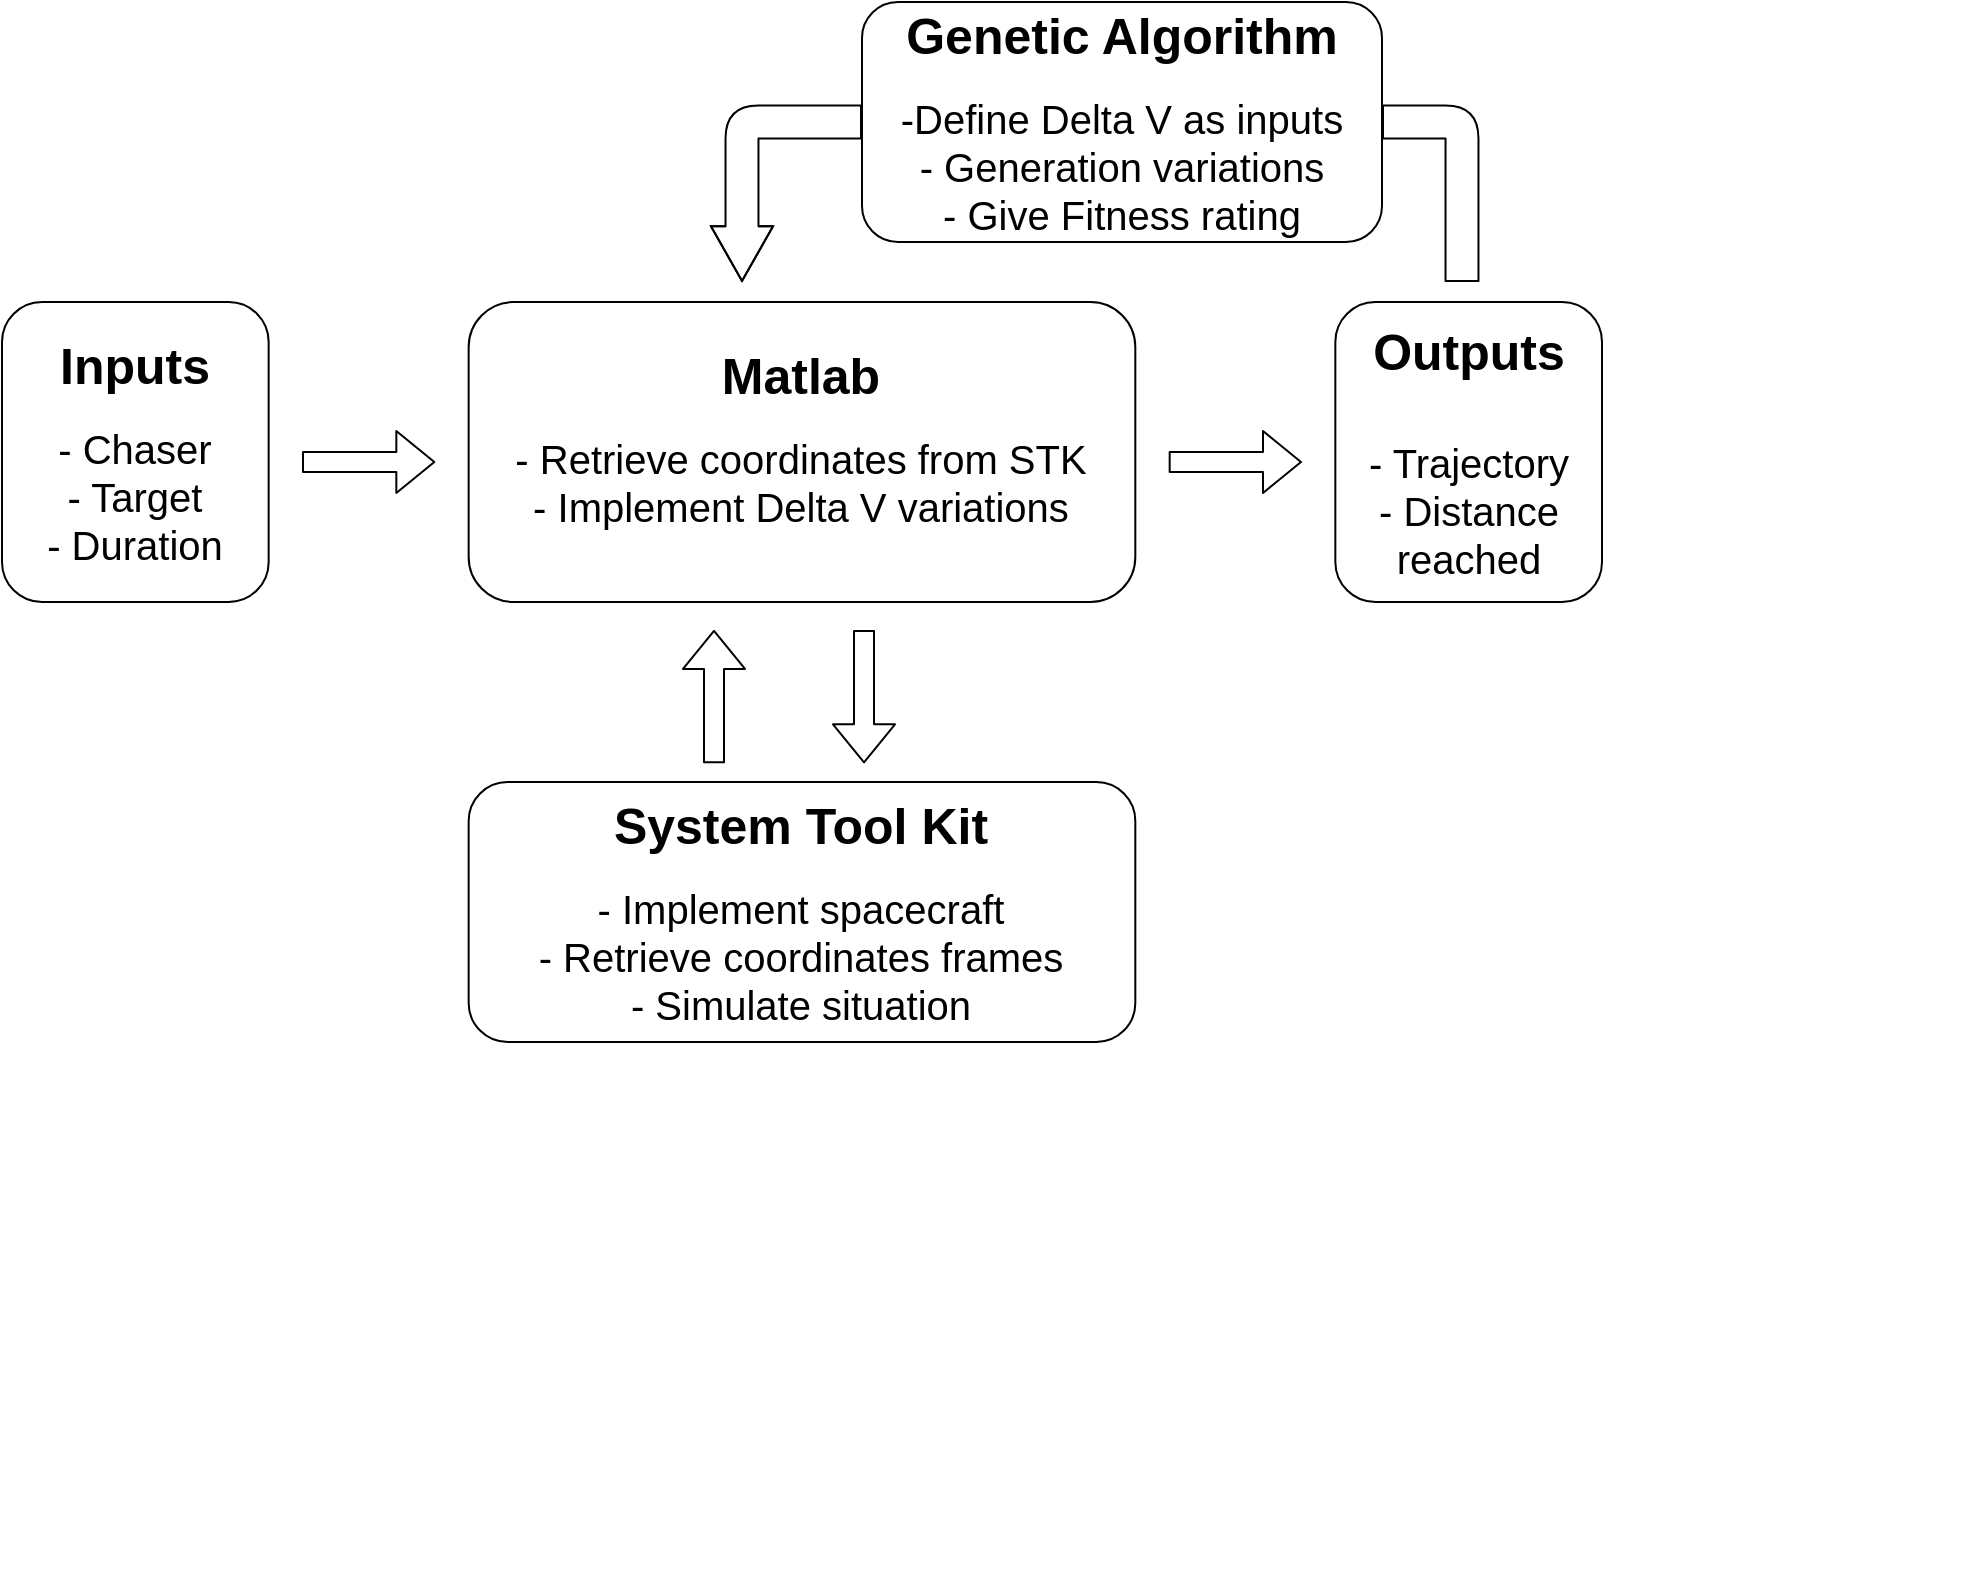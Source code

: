 <mxfile version="15.0.6" type="github">
  <diagram id="FZgH1Sr0kV8n_84SCtGH" name="Page-1">
    <mxGraphModel dx="1673" dy="939" grid="1" gridSize="10" guides="1" tooltips="1" connect="1" arrows="1" fold="1" page="1" pageScale="1" pageWidth="1169" pageHeight="827" math="0" shadow="0">
      <root>
        <mxCell id="0" />
        <mxCell id="1" parent="0" />
        <mxCell id="uQb4gQyLG-8VtOOXOhDg-9" value="" style="group" vertex="1" connectable="0" parent="1">
          <mxGeometry x="190" y="250" width="800" height="550" as="geometry" />
        </mxCell>
        <mxCell id="uQb4gQyLG-8VtOOXOhDg-14" value="" style="group" vertex="1" connectable="0" parent="uQb4gQyLG-8VtOOXOhDg-9">
          <mxGeometry x="-180" y="-90" width="800" height="370" as="geometry" />
        </mxCell>
        <mxCell id="uQb4gQyLG-8VtOOXOhDg-1" value="&lt;font&gt;&lt;b&gt;&lt;font style=&quot;font-size: 25px&quot;&gt;Inputs&lt;/font&gt;&lt;/b&gt;&lt;br&gt;&lt;br&gt;&lt;span style=&quot;font-size: 20px&quot;&gt;- Chaser&lt;/span&gt;&lt;br&gt;&lt;span style=&quot;font-size: 20px&quot;&gt;- Target&lt;/span&gt;&lt;br&gt;&lt;span style=&quot;font-size: 20px&quot;&gt;- Duration&lt;/span&gt;&lt;br&gt;&lt;/font&gt;" style="rounded=1;whiteSpace=wrap;html=1;" vertex="1" parent="uQb4gQyLG-8VtOOXOhDg-14">
          <mxGeometry width="133.33" height="150" as="geometry" />
        </mxCell>
        <mxCell id="uQb4gQyLG-8VtOOXOhDg-2" value="&lt;font&gt;&lt;b&gt;&lt;font style=&quot;font-size: 25px&quot;&gt;Outputs&lt;/font&gt;&lt;/b&gt;&lt;br&gt;&lt;br&gt;&lt;br&gt;&lt;span style=&quot;font-size: 20px&quot;&gt;- Trajectory&lt;/span&gt;&lt;br&gt;&lt;span style=&quot;font-size: 20px&quot;&gt;- Distance reached&lt;/span&gt;&lt;br&gt;&lt;/font&gt;" style="rounded=1;whiteSpace=wrap;html=1;" vertex="1" parent="uQb4gQyLG-8VtOOXOhDg-14">
          <mxGeometry x="666.67" width="133.33" height="150" as="geometry" />
        </mxCell>
        <mxCell id="uQb4gQyLG-8VtOOXOhDg-3" value="&lt;font&gt;&lt;b&gt;&lt;font style=&quot;font-size: 25px&quot;&gt;Matlab&lt;/font&gt;&lt;/b&gt;&lt;br&gt;&lt;br&gt;&lt;span style=&quot;font-size: 20px&quot;&gt;- Retrieve coordinates from STK&lt;/span&gt;&lt;br&gt;&lt;span style=&quot;font-size: 20px&quot;&gt;- Implement Delta V variations&lt;/span&gt;&lt;br&gt;&lt;br&gt;&lt;/font&gt;" style="rounded=1;whiteSpace=wrap;html=1;" vertex="1" parent="uQb4gQyLG-8VtOOXOhDg-14">
          <mxGeometry x="233.33" width="333.33" height="150" as="geometry" />
        </mxCell>
        <mxCell id="uQb4gQyLG-8VtOOXOhDg-4" value="&lt;font&gt;&lt;b&gt;&lt;font style=&quot;font-size: 25px&quot;&gt;System Tool Kit&lt;/font&gt;&lt;/b&gt;&lt;br&gt;&lt;br&gt;&lt;span style=&quot;font-size: 20px&quot;&gt;- Implement spacecraft&lt;/span&gt;&lt;br&gt;&lt;span style=&quot;font-size: 20px&quot;&gt;- Retrieve coordinates frames&lt;/span&gt;&lt;br&gt;&lt;span style=&quot;font-size: 20px&quot;&gt;- Simulate situation&lt;/span&gt;&lt;br&gt;&lt;/font&gt;" style="rounded=1;whiteSpace=wrap;html=1;" vertex="1" parent="uQb4gQyLG-8VtOOXOhDg-14">
          <mxGeometry x="233.33" y="240" width="333.33" height="130" as="geometry" />
        </mxCell>
        <mxCell id="uQb4gQyLG-8VtOOXOhDg-5" value="" style="shape=flexArrow;endArrow=classic;html=1;" edge="1" parent="uQb4gQyLG-8VtOOXOhDg-14">
          <mxGeometry width="50" height="50" relative="1" as="geometry">
            <mxPoint x="356.003" y="230.663" as="sourcePoint" />
            <mxPoint x="356.003" y="163.997" as="targetPoint" />
          </mxGeometry>
        </mxCell>
        <mxCell id="uQb4gQyLG-8VtOOXOhDg-6" value="" style="shape=flexArrow;endArrow=classic;html=1;" edge="1" parent="uQb4gQyLG-8VtOOXOhDg-14">
          <mxGeometry width="50" height="50" relative="1" as="geometry">
            <mxPoint x="431.003" y="163.997" as="sourcePoint" />
            <mxPoint x="431.003" y="230.663" as="targetPoint" />
          </mxGeometry>
        </mxCell>
        <mxCell id="uQb4gQyLG-8VtOOXOhDg-7" value="" style="shape=flexArrow;endArrow=classic;html=1;" edge="1" parent="uQb4gQyLG-8VtOOXOhDg-14">
          <mxGeometry width="50" height="50" relative="1" as="geometry">
            <mxPoint x="150" y="79.997" as="sourcePoint" />
            <mxPoint x="216.667" y="79.997" as="targetPoint" />
          </mxGeometry>
        </mxCell>
        <mxCell id="uQb4gQyLG-8VtOOXOhDg-8" value="" style="shape=flexArrow;endArrow=classic;html=1;" edge="1" parent="uQb4gQyLG-8VtOOXOhDg-14">
          <mxGeometry width="50" height="50" relative="1" as="geometry">
            <mxPoint x="583.333" y="79.998" as="sourcePoint" />
            <mxPoint x="650" y="79.998" as="targetPoint" />
          </mxGeometry>
        </mxCell>
        <mxCell id="uQb4gQyLG-8VtOOXOhDg-10" value="" style="shape=flexArrow;endArrow=classic;html=1;endWidth=13.564;endSize=8.788;width=16.471;startArrow=none;" edge="1" parent="1" source="uQb4gQyLG-8VtOOXOhDg-11">
          <mxGeometry width="50" height="50" relative="1" as="geometry">
            <mxPoint x="740" y="150" as="sourcePoint" />
            <mxPoint x="380" y="150" as="targetPoint" />
            <Array as="points">
              <mxPoint x="380" y="70" />
            </Array>
          </mxGeometry>
        </mxCell>
        <mxCell id="uQb4gQyLG-8VtOOXOhDg-11" value="&lt;font&gt;&lt;b&gt;&lt;font style=&quot;font-size: 25px&quot;&gt;Genetic Algorithm&lt;/font&gt;&lt;/b&gt;&lt;br&gt;&lt;br&gt;&lt;span style=&quot;font-size: 20px&quot;&gt;-Define Delta V as inputs&lt;/span&gt;&lt;br&gt;&lt;span style=&quot;font-size: 20px&quot;&gt;- Generation variations&lt;/span&gt;&lt;br&gt;&lt;span style=&quot;font-size: 20px&quot;&gt;- Give Fitness rating&lt;/span&gt;&lt;br&gt;&lt;/font&gt;" style="rounded=1;whiteSpace=wrap;html=1;" vertex="1" parent="1">
          <mxGeometry x="440" y="10" width="260" height="120" as="geometry" />
        </mxCell>
        <mxCell id="uQb4gQyLG-8VtOOXOhDg-13" value="" style="shape=flexArrow;endArrow=none;html=1;endWidth=13.564;endSize=8.788;width=16.471;" edge="1" parent="1" target="uQb4gQyLG-8VtOOXOhDg-11">
          <mxGeometry width="50" height="50" relative="1" as="geometry">
            <mxPoint x="740.0" y="150" as="sourcePoint" />
            <mxPoint x="80" y="150" as="targetPoint" />
            <Array as="points">
              <mxPoint x="740" y="70" />
            </Array>
          </mxGeometry>
        </mxCell>
      </root>
    </mxGraphModel>
  </diagram>
</mxfile>
